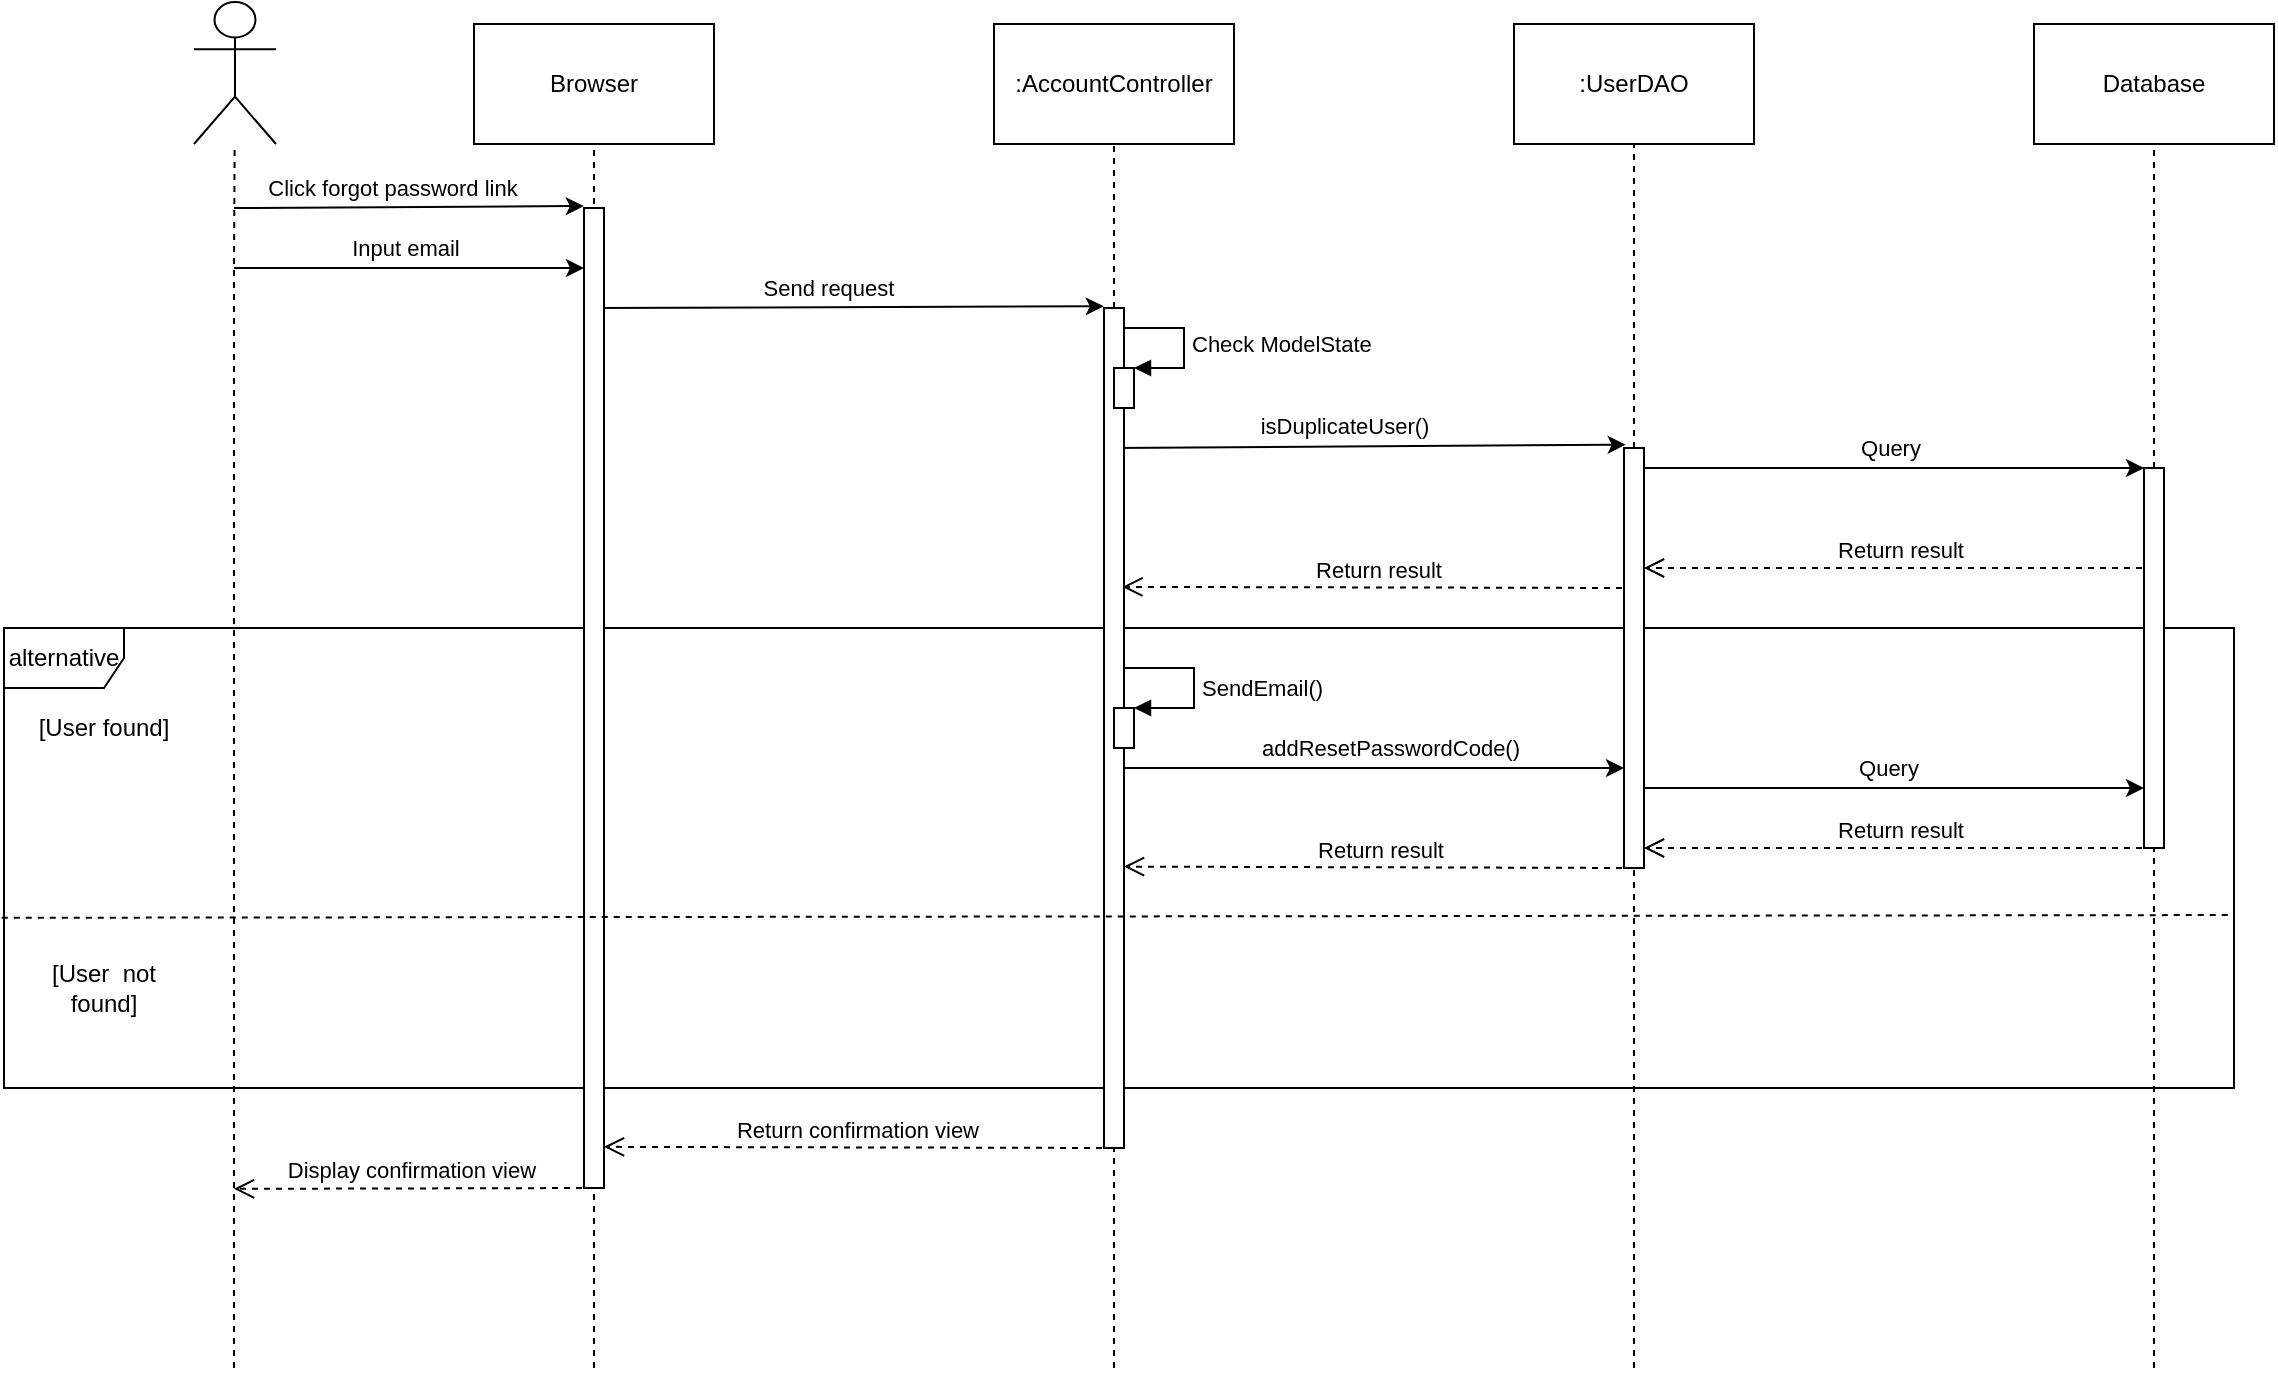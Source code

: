 <mxfile version="14.6.13" type="device"><diagram id="iMezumBuzVETKKcgDliI" name="Page-1"><mxGraphModel dx="2078" dy="1348" grid="1" gridSize="10" guides="1" tooltips="1" connect="1" arrows="1" fold="1" page="0" pageScale="1" pageWidth="850" pageHeight="1100" background="none" math="0" shadow="0"><root><mxCell id="0"/><mxCell id="1" parent="0"/><mxCell id="1plyrcLvSm8-IrtMOPC6-32" value="alternative" style="shape=umlFrame;whiteSpace=wrap;html=1;fontColor=none;" parent="1" vertex="1"><mxGeometry x="-555" y="-10" width="1115" height="230" as="geometry"/></mxCell><mxCell id="1plyrcLvSm8-IrtMOPC6-1" value="Actor" style="shape=umlActor;verticalLabelPosition=bottom;verticalAlign=top;outlineConnect=0;html=1;noLabel=1;fontColor=none;" parent="1" vertex="1"><mxGeometry x="-460" y="-323" width="41" height="71" as="geometry"/></mxCell><mxCell id="1plyrcLvSm8-IrtMOPC6-2" value="Browser" style="rounded=0;whiteSpace=wrap;html=1;" parent="1" vertex="1"><mxGeometry x="-320" y="-312" width="120" height="60" as="geometry"/></mxCell><mxCell id="1plyrcLvSm8-IrtMOPC6-3" value=":AccountController" style="rounded=0;whiteSpace=wrap;html=1;" parent="1" vertex="1"><mxGeometry x="-60" y="-312" width="120" height="60" as="geometry"/></mxCell><mxCell id="1plyrcLvSm8-IrtMOPC6-4" value=":UserDAO" style="rounded=0;whiteSpace=wrap;html=1;" parent="1" vertex="1"><mxGeometry x="200" y="-312" width="120" height="60" as="geometry"/></mxCell><mxCell id="1plyrcLvSm8-IrtMOPC6-6" value="Database" style="rounded=0;whiteSpace=wrap;html=1;" parent="1" vertex="1"><mxGeometry x="460" y="-312" width="120" height="60" as="geometry"/></mxCell><mxCell id="1plyrcLvSm8-IrtMOPC6-10" value="" style="endArrow=none;dashed=1;html=1;fontColor=none;" parent="1" target="1plyrcLvSm8-IrtMOPC6-1" edge="1"><mxGeometry width="50" height="50" relative="1" as="geometry"><mxPoint x="-440" y="360" as="sourcePoint"/><mxPoint x="-400" y="-240" as="targetPoint"/><Array as="points"><mxPoint x="-440" y="-190"/></Array></mxGeometry></mxCell><mxCell id="1plyrcLvSm8-IrtMOPC6-11" value="" style="endArrow=none;dashed=1;html=1;fontColor=none;entryX=0.5;entryY=1;entryDx=0;entryDy=0;" parent="1" target="1plyrcLvSm8-IrtMOPC6-2" edge="1"><mxGeometry width="50" height="50" relative="1" as="geometry"><mxPoint x="-260" y="360" as="sourcePoint"/><mxPoint x="140" y="-130" as="targetPoint"/></mxGeometry></mxCell><mxCell id="1plyrcLvSm8-IrtMOPC6-14" value="" style="endArrow=none;dashed=1;html=1;fontColor=none;entryX=0.5;entryY=1;entryDx=0;entryDy=0;startArrow=none;" parent="1" source="1plyrcLvSm8-IrtMOPC6-72" target="1plyrcLvSm8-IrtMOPC6-6" edge="1"><mxGeometry width="50" height="50" relative="1" as="geometry"><mxPoint x="520" y="360" as="sourcePoint"/><mxPoint x="560" y="-210" as="targetPoint"/></mxGeometry></mxCell><mxCell id="1plyrcLvSm8-IrtMOPC6-15" value="" style="endArrow=classic;html=1;fontColor=none;entryX=-0.01;entryY=-0.002;entryDx=0;entryDy=0;entryPerimeter=0;" parent="1" target="1plyrcLvSm8-IrtMOPC6-64" edge="1"><mxGeometry width="50" height="50" relative="1" as="geometry"><mxPoint x="-440" y="-220" as="sourcePoint"/><mxPoint x="-270" y="-221" as="targetPoint"/></mxGeometry></mxCell><mxCell id="1plyrcLvSm8-IrtMOPC6-16" value="Click forgot password link" style="edgeLabel;html=1;align=center;verticalAlign=middle;resizable=0;points=[];fontColor=none;" parent="1plyrcLvSm8-IrtMOPC6-15" vertex="1" connectable="0"><mxGeometry x="-0.102" y="1" relative="1" as="geometry"><mxPoint y="-9" as="offset"/></mxGeometry></mxCell><mxCell id="1plyrcLvSm8-IrtMOPC6-17" value="" style="endArrow=classic;html=1;fontColor=none;" parent="1" target="1plyrcLvSm8-IrtMOPC6-64" edge="1"><mxGeometry width="50" height="50" relative="1" as="geometry"><mxPoint x="-440" y="-190" as="sourcePoint"/><mxPoint x="-270" y="-190" as="targetPoint"/></mxGeometry></mxCell><mxCell id="1plyrcLvSm8-IrtMOPC6-18" value="Input email&amp;nbsp;" style="edgeLabel;html=1;align=center;verticalAlign=middle;resizable=0;points=[];fontColor=none;" parent="1plyrcLvSm8-IrtMOPC6-17" vertex="1" connectable="0"><mxGeometry x="0.085" y="2" relative="1" as="geometry"><mxPoint x="-8" y="-8" as="offset"/></mxGeometry></mxCell><mxCell id="1plyrcLvSm8-IrtMOPC6-19" value="" style="endArrow=classic;html=1;fontColor=none;entryX=-0.01;entryY=-0.002;entryDx=0;entryDy=0;entryPerimeter=0;" parent="1" target="1plyrcLvSm8-IrtMOPC6-65" edge="1"><mxGeometry width="50" height="50" relative="1" as="geometry"><mxPoint x="-260" y="-170" as="sourcePoint"/><mxPoint x="-10" y="-170" as="targetPoint"/></mxGeometry></mxCell><mxCell id="1plyrcLvSm8-IrtMOPC6-20" value="Send request" style="edgeLabel;html=1;align=center;verticalAlign=middle;resizable=0;points=[];fontColor=none;" parent="1plyrcLvSm8-IrtMOPC6-19" vertex="1" connectable="0"><mxGeometry x="-0.085" y="1" relative="1" as="geometry"><mxPoint y="-9" as="offset"/></mxGeometry></mxCell><mxCell id="1plyrcLvSm8-IrtMOPC6-23" value="Check ModelState" style="edgeStyle=orthogonalEdgeStyle;html=1;align=left;spacingLeft=2;endArrow=block;rounded=0;entryX=1;entryY=0;fontColor=none;" parent="1" target="1plyrcLvSm8-IrtMOPC6-22" edge="1"><mxGeometry relative="1" as="geometry"><mxPoint x="5" y="-160" as="sourcePoint"/><Array as="points"><mxPoint x="35" y="-160"/></Array></mxGeometry></mxCell><mxCell id="1plyrcLvSm8-IrtMOPC6-24" value="" style="endArrow=classic;html=1;fontColor=none;entryX=0.086;entryY=-0.008;entryDx=0;entryDy=0;entryPerimeter=0;" parent="1" target="1plyrcLvSm8-IrtMOPC6-67" edge="1"><mxGeometry width="50" height="50" relative="1" as="geometry"><mxPoint y="-100" as="sourcePoint"/><mxPoint x="250" y="-100" as="targetPoint"/></mxGeometry></mxCell><mxCell id="1plyrcLvSm8-IrtMOPC6-25" value="isDuplicateUser()" style="edgeLabel;html=1;align=center;verticalAlign=middle;resizable=0;points=[];fontColor=none;" parent="1plyrcLvSm8-IrtMOPC6-24" vertex="1" connectable="0"><mxGeometry x="-0.106" y="2" relative="1" as="geometry"><mxPoint y="-8" as="offset"/></mxGeometry></mxCell><mxCell id="1plyrcLvSm8-IrtMOPC6-26" value="" style="endArrow=classic;html=1;fontColor=none;" parent="1" target="1plyrcLvSm8-IrtMOPC6-72" edge="1"><mxGeometry width="50" height="50" relative="1" as="geometry"><mxPoint x="260" y="-90" as="sourcePoint"/><mxPoint x="520" y="-90" as="targetPoint"/></mxGeometry></mxCell><mxCell id="1plyrcLvSm8-IrtMOPC6-27" value="Query" style="edgeLabel;html=1;align=center;verticalAlign=middle;resizable=0;points=[];fontColor=none;" parent="1plyrcLvSm8-IrtMOPC6-26" vertex="1" connectable="0"><mxGeometry x="-0.063" y="3" relative="1" as="geometry"><mxPoint x="8" y="-7" as="offset"/></mxGeometry></mxCell><mxCell id="1plyrcLvSm8-IrtMOPC6-29" value="Return result" style="html=1;verticalAlign=bottom;endArrow=open;dashed=1;endSize=8;fontColor=none;" parent="1" target="1plyrcLvSm8-IrtMOPC6-67" edge="1"><mxGeometry relative="1" as="geometry"><mxPoint x="520" y="-40" as="sourcePoint"/><mxPoint x="280" y="-41" as="targetPoint"/></mxGeometry></mxCell><mxCell id="1plyrcLvSm8-IrtMOPC6-30" value="Return result" style="html=1;verticalAlign=bottom;endArrow=open;dashed=1;endSize=8;fontColor=none;entryX=0.92;entryY=0.332;entryDx=0;entryDy=0;entryPerimeter=0;" parent="1" target="1plyrcLvSm8-IrtMOPC6-65" edge="1"><mxGeometry relative="1" as="geometry"><mxPoint x="260" y="-30" as="sourcePoint"/><mxPoint y="-30" as="targetPoint"/></mxGeometry></mxCell><mxCell id="1plyrcLvSm8-IrtMOPC6-36" value="[User found]" style="text;html=1;strokeColor=none;fillColor=none;align=center;verticalAlign=middle;whiteSpace=wrap;rounded=0;dashed=1;fontColor=none;" parent="1" vertex="1"><mxGeometry x="-540" y="30" width="70" height="20" as="geometry"/></mxCell><mxCell id="1plyrcLvSm8-IrtMOPC6-37" value="[User&amp;nbsp; not found]" style="text;html=1;strokeColor=none;fillColor=none;align=center;verticalAlign=middle;whiteSpace=wrap;rounded=0;dashed=1;fontColor=none;" parent="1" vertex="1"><mxGeometry x="-540" y="160" width="70" height="20" as="geometry"/></mxCell><mxCell id="1plyrcLvSm8-IrtMOPC6-47" value="SendEmail()" style="edgeStyle=orthogonalEdgeStyle;html=1;align=left;spacingLeft=2;endArrow=block;rounded=0;fontColor=none;" parent="1" edge="1"><mxGeometry x="0.111" relative="1" as="geometry"><mxPoint y="10" as="sourcePoint"/><Array as="points"><mxPoint x="40" y="10"/><mxPoint x="40" y="30"/></Array><mxPoint x="10" y="30" as="targetPoint"/><mxPoint as="offset"/></mxGeometry></mxCell><mxCell id="1plyrcLvSm8-IrtMOPC6-13" value="" style="endArrow=none;dashed=1;html=1;fontColor=none;entryX=0.5;entryY=1;entryDx=0;entryDy=0;startArrow=none;" parent="1" source="1plyrcLvSm8-IrtMOPC6-67" target="1plyrcLvSm8-IrtMOPC6-4" edge="1"><mxGeometry width="50" height="50" relative="1" as="geometry"><mxPoint x="260" y="360" as="sourcePoint"/><mxPoint x="300" y="-250" as="targetPoint"/></mxGeometry></mxCell><mxCell id="1plyrcLvSm8-IrtMOPC6-12" value="" style="endArrow=none;dashed=1;html=1;fontColor=none;entryX=0.5;entryY=1;entryDx=0;entryDy=0;startArrow=none;" parent="1" source="1plyrcLvSm8-IrtMOPC6-65" target="1plyrcLvSm8-IrtMOPC6-3" edge="1"><mxGeometry width="50" height="50" relative="1" as="geometry"><mxPoint y="360" as="sourcePoint"/><mxPoint x="270" y="-100" as="targetPoint"/></mxGeometry></mxCell><mxCell id="1plyrcLvSm8-IrtMOPC6-52" value="" style="endArrow=classic;html=1;fontColor=none;" parent="1" target="1plyrcLvSm8-IrtMOPC6-67" edge="1"><mxGeometry width="50" height="50" relative="1" as="geometry"><mxPoint y="60" as="sourcePoint"/><mxPoint x="260" y="60" as="targetPoint"/></mxGeometry></mxCell><mxCell id="1plyrcLvSm8-IrtMOPC6-55" value="addResetPasswordCode()" style="edgeLabel;html=1;align=center;verticalAlign=middle;resizable=0;points=[];fontColor=none;" parent="1plyrcLvSm8-IrtMOPC6-52" vertex="1" connectable="0"><mxGeometry x="0.077" relative="1" as="geometry"><mxPoint y="-10" as="offset"/></mxGeometry></mxCell><mxCell id="1plyrcLvSm8-IrtMOPC6-58" value="" style="endArrow=classic;html=1;fontColor=none;" parent="1" target="1plyrcLvSm8-IrtMOPC6-72" edge="1"><mxGeometry width="50" height="50" relative="1" as="geometry"><mxPoint x="260" y="70" as="sourcePoint"/><mxPoint x="520" y="70" as="targetPoint"/></mxGeometry></mxCell><mxCell id="1plyrcLvSm8-IrtMOPC6-59" value="Query" style="edgeLabel;html=1;align=center;verticalAlign=middle;resizable=0;points=[];fontColor=none;" parent="1plyrcLvSm8-IrtMOPC6-58" vertex="1" connectable="0"><mxGeometry x="0.122" y="-2" relative="1" as="geometry"><mxPoint x="-16" y="-12" as="offset"/></mxGeometry></mxCell><mxCell id="1plyrcLvSm8-IrtMOPC6-60" value="Return result" style="html=1;verticalAlign=bottom;endArrow=open;dashed=1;endSize=8;fontColor=none;" parent="1" target="1plyrcLvSm8-IrtMOPC6-67" edge="1"><mxGeometry relative="1" as="geometry"><mxPoint x="520" y="100" as="sourcePoint"/><mxPoint x="260" y="100" as="targetPoint"/></mxGeometry></mxCell><mxCell id="1plyrcLvSm8-IrtMOPC6-61" value="Return result" style="html=1;verticalAlign=bottom;endArrow=open;dashed=1;endSize=8;fontColor=none;entryX=1;entryY=0.665;entryDx=0;entryDy=0;entryPerimeter=0;" parent="1" target="1plyrcLvSm8-IrtMOPC6-65" edge="1"><mxGeometry relative="1" as="geometry"><mxPoint x="260" y="110" as="sourcePoint"/><mxPoint y="110" as="targetPoint"/></mxGeometry></mxCell><mxCell id="1plyrcLvSm8-IrtMOPC6-62" value="Return confirmation view&amp;nbsp;" style="html=1;verticalAlign=bottom;endArrow=open;dashed=1;endSize=8;fontColor=none;entryX=1;entryY=0.958;entryDx=0;entryDy=0;entryPerimeter=0;" parent="1" target="1plyrcLvSm8-IrtMOPC6-64" edge="1"><mxGeometry relative="1" as="geometry"><mxPoint y="250" as="sourcePoint"/><mxPoint x="-260" y="250" as="targetPoint"/></mxGeometry></mxCell><mxCell id="1plyrcLvSm8-IrtMOPC6-63" value="Display confirmation view&amp;nbsp;" style="html=1;verticalAlign=bottom;endArrow=open;dashed=1;endSize=8;fontColor=none;" parent="1" edge="1"><mxGeometry relative="1" as="geometry"><mxPoint x="-260" y="270" as="sourcePoint"/><mxPoint x="-440" y="270.42" as="targetPoint"/></mxGeometry></mxCell><mxCell id="1plyrcLvSm8-IrtMOPC6-64" value="" style="html=1;points=[];perimeter=orthogonalPerimeter;fontColor=none;strokeWidth=1;" parent="1" vertex="1"><mxGeometry x="-265" y="-220" width="10" height="490" as="geometry"/></mxCell><mxCell id="1plyrcLvSm8-IrtMOPC6-65" value="" style="html=1;points=[];perimeter=orthogonalPerimeter;fontColor=none;strokeWidth=1;" parent="1" vertex="1"><mxGeometry x="-5" y="-170" width="10" height="420" as="geometry"/></mxCell><mxCell id="1plyrcLvSm8-IrtMOPC6-66" value="" style="endArrow=none;dashed=1;html=1;fontColor=none;entryX=0.5;entryY=1;entryDx=0;entryDy=0;" parent="1" target="1plyrcLvSm8-IrtMOPC6-65" edge="1"><mxGeometry width="50" height="50" relative="1" as="geometry"><mxPoint y="360" as="sourcePoint"/><mxPoint y="-252.0" as="targetPoint"/></mxGeometry></mxCell><mxCell id="1plyrcLvSm8-IrtMOPC6-22" value="" style="html=1;points=[];perimeter=orthogonalPerimeter;fontColor=none;" parent="1" vertex="1"><mxGeometry y="-140" width="10" height="20" as="geometry"/></mxCell><mxCell id="1plyrcLvSm8-IrtMOPC6-46" value="" style="html=1;points=[];perimeter=orthogonalPerimeter;fontColor=none;strokeWidth=1;" parent="1" vertex="1"><mxGeometry y="30" width="10" height="20" as="geometry"/></mxCell><mxCell id="1plyrcLvSm8-IrtMOPC6-67" value="" style="html=1;points=[];perimeter=orthogonalPerimeter;fontColor=none;strokeWidth=1;" parent="1" vertex="1"><mxGeometry x="255" y="-100" width="10" height="210" as="geometry"/></mxCell><mxCell id="1plyrcLvSm8-IrtMOPC6-68" value="" style="endArrow=none;dashed=1;html=1;fontColor=none;entryX=0.5;entryY=1;entryDx=0;entryDy=0;" parent="1" target="1plyrcLvSm8-IrtMOPC6-67" edge="1"><mxGeometry width="50" height="50" relative="1" as="geometry"><mxPoint x="260" y="360" as="sourcePoint"/><mxPoint x="260" y="-252" as="targetPoint"/></mxGeometry></mxCell><mxCell id="1plyrcLvSm8-IrtMOPC6-72" value="" style="html=1;points=[];perimeter=orthogonalPerimeter;fontColor=none;strokeWidth=1;" parent="1" vertex="1"><mxGeometry x="515" y="-90" width="10" height="190" as="geometry"/></mxCell><mxCell id="1plyrcLvSm8-IrtMOPC6-73" value="" style="endArrow=none;dashed=1;html=1;fontColor=none;entryX=0.5;entryY=1;entryDx=0;entryDy=0;" parent="1" target="1plyrcLvSm8-IrtMOPC6-72" edge="1"><mxGeometry width="50" height="50" relative="1" as="geometry"><mxPoint x="520" y="360" as="sourcePoint"/><mxPoint x="520" y="-252" as="targetPoint"/></mxGeometry></mxCell><mxCell id="jFbeWpsCC3dXEX7LN1TB-5" value="" style="endArrow=none;html=1;dashed=1;exitX=-0.001;exitY=0.63;exitDx=0;exitDy=0;exitPerimeter=0;entryX=1;entryY=0.624;entryDx=0;entryDy=0;entryPerimeter=0;" edge="1" parent="1" source="1plyrcLvSm8-IrtMOPC6-32" target="1plyrcLvSm8-IrtMOPC6-32"><mxGeometry width="50" height="50" relative="1" as="geometry"><mxPoint x="-550" y="134" as="sourcePoint"/><mxPoint x="550" y="134" as="targetPoint"/></mxGeometry></mxCell></root></mxGraphModel></diagram></mxfile>